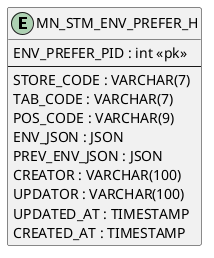 @startuml

left to right direction

entity "MN_STM_ENV_PREFER_H" as mnStmEnvCode {
  ENV_PREFER_PID : int <<pk>>
  --
  STORE_CODE : VARCHAR(7)
  TAB_CODE : VARCHAR(7)
  POS_CODE : VARCHAR(9)
  ENV_JSON : JSON
  PREV_ENV_JSON : JSON
  CREATOR : VARCHAR(100)
  UPDATOR : VARCHAR(100)
  UPDATED_AT : TIMESTAMP
  CREATED_AT : TIMESTAMP
}

@enduml